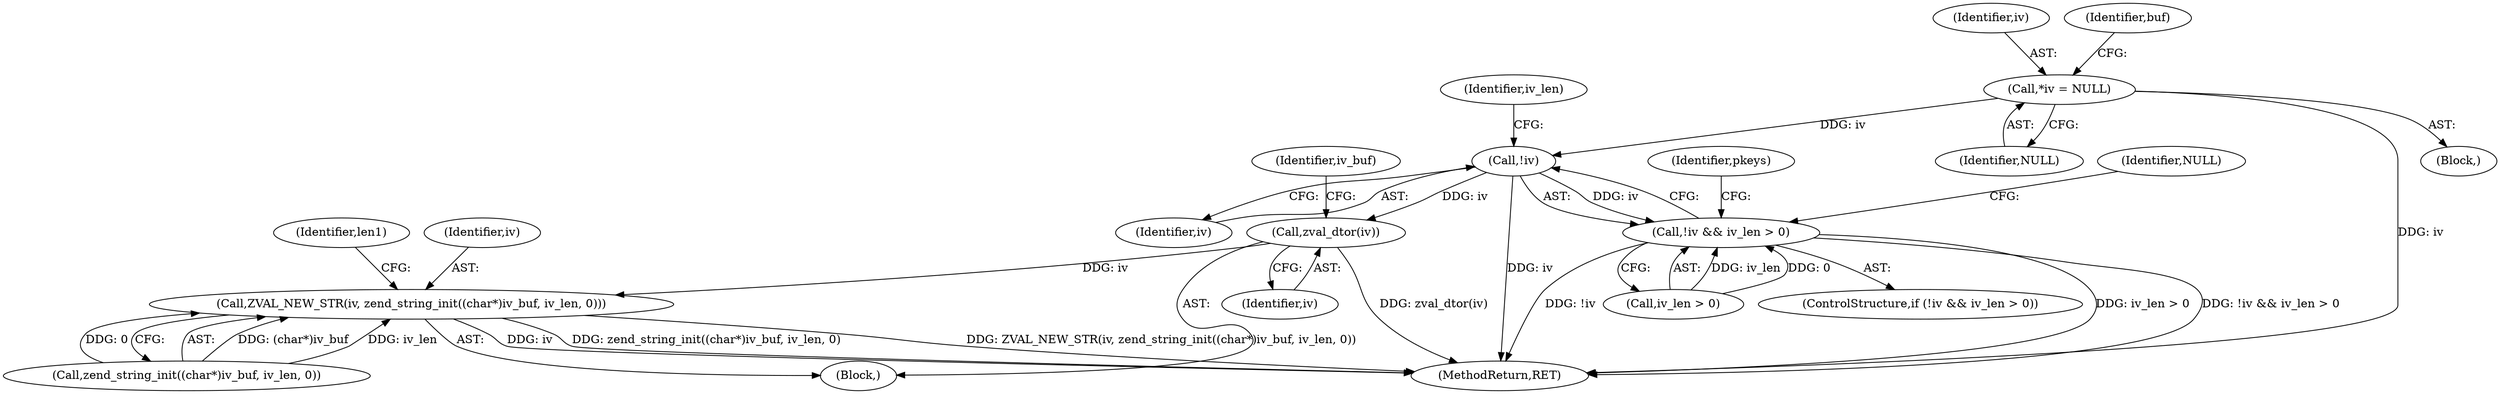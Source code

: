 digraph "0_php_91826a311dd37f4c4e5d605fa7af331e80ddd4c3@pointer" {
"1000111" [label="(Call,*iv = NULL)"];
"1000215" [label="(Call,!iv)"];
"1000214" [label="(Call,!iv && iv_len > 0)"];
"1000466" [label="(Call,zval_dtor(iv))"];
"1000473" [label="(Call,ZVAL_NEW_STR(iv, zend_string_init((char*)iv_buf, iv_len, 0)))"];
"1000217" [label="(Call,iv_len > 0)"];
"1000470" [label="(Identifier,iv_buf)"];
"1000111" [label="(Call,*iv = NULL)"];
"1000215" [label="(Call,!iv)"];
"1000475" [label="(Call,zend_string_init((char*)iv_buf, iv_len, 0))"];
"1000213" [label="(ControlStructure,if (!iv && iv_len > 0))"];
"1000465" [label="(Block,)"];
"1000214" [label="(Call,!iv && iv_len > 0)"];
"1000216" [label="(Identifier,iv)"];
"1000473" [label="(Call,ZVAL_NEW_STR(iv, zend_string_init((char*)iv_buf, iv_len, 0)))"];
"1000536" [label="(MethodReturn,RET)"];
"1000466" [label="(Call,zval_dtor(iv))"];
"1000222" [label="(Identifier,NULL)"];
"1000113" [label="(Identifier,NULL)"];
"1000467" [label="(Identifier,iv)"];
"1000112" [label="(Identifier,iv)"];
"1000487" [label="(Identifier,len1)"];
"1000227" [label="(Identifier,pkeys)"];
"1000218" [label="(Identifier,iv_len)"];
"1000126" [label="(Identifier,buf)"];
"1000105" [label="(Block,)"];
"1000474" [label="(Identifier,iv)"];
"1000111" -> "1000105"  [label="AST: "];
"1000111" -> "1000113"  [label="CFG: "];
"1000112" -> "1000111"  [label="AST: "];
"1000113" -> "1000111"  [label="AST: "];
"1000126" -> "1000111"  [label="CFG: "];
"1000111" -> "1000536"  [label="DDG: iv"];
"1000111" -> "1000215"  [label="DDG: iv"];
"1000215" -> "1000214"  [label="AST: "];
"1000215" -> "1000216"  [label="CFG: "];
"1000216" -> "1000215"  [label="AST: "];
"1000218" -> "1000215"  [label="CFG: "];
"1000214" -> "1000215"  [label="CFG: "];
"1000215" -> "1000536"  [label="DDG: iv"];
"1000215" -> "1000214"  [label="DDG: iv"];
"1000215" -> "1000466"  [label="DDG: iv"];
"1000214" -> "1000213"  [label="AST: "];
"1000214" -> "1000217"  [label="CFG: "];
"1000217" -> "1000214"  [label="AST: "];
"1000222" -> "1000214"  [label="CFG: "];
"1000227" -> "1000214"  [label="CFG: "];
"1000214" -> "1000536"  [label="DDG: iv_len > 0"];
"1000214" -> "1000536"  [label="DDG: !iv && iv_len > 0"];
"1000214" -> "1000536"  [label="DDG: !iv"];
"1000217" -> "1000214"  [label="DDG: iv_len"];
"1000217" -> "1000214"  [label="DDG: 0"];
"1000466" -> "1000465"  [label="AST: "];
"1000466" -> "1000467"  [label="CFG: "];
"1000467" -> "1000466"  [label="AST: "];
"1000470" -> "1000466"  [label="CFG: "];
"1000466" -> "1000536"  [label="DDG: zval_dtor(iv)"];
"1000466" -> "1000473"  [label="DDG: iv"];
"1000473" -> "1000465"  [label="AST: "];
"1000473" -> "1000475"  [label="CFG: "];
"1000474" -> "1000473"  [label="AST: "];
"1000475" -> "1000473"  [label="AST: "];
"1000487" -> "1000473"  [label="CFG: "];
"1000473" -> "1000536"  [label="DDG: iv"];
"1000473" -> "1000536"  [label="DDG: zend_string_init((char*)iv_buf, iv_len, 0)"];
"1000473" -> "1000536"  [label="DDG: ZVAL_NEW_STR(iv, zend_string_init((char*)iv_buf, iv_len, 0))"];
"1000475" -> "1000473"  [label="DDG: (char*)iv_buf"];
"1000475" -> "1000473"  [label="DDG: iv_len"];
"1000475" -> "1000473"  [label="DDG: 0"];
}

